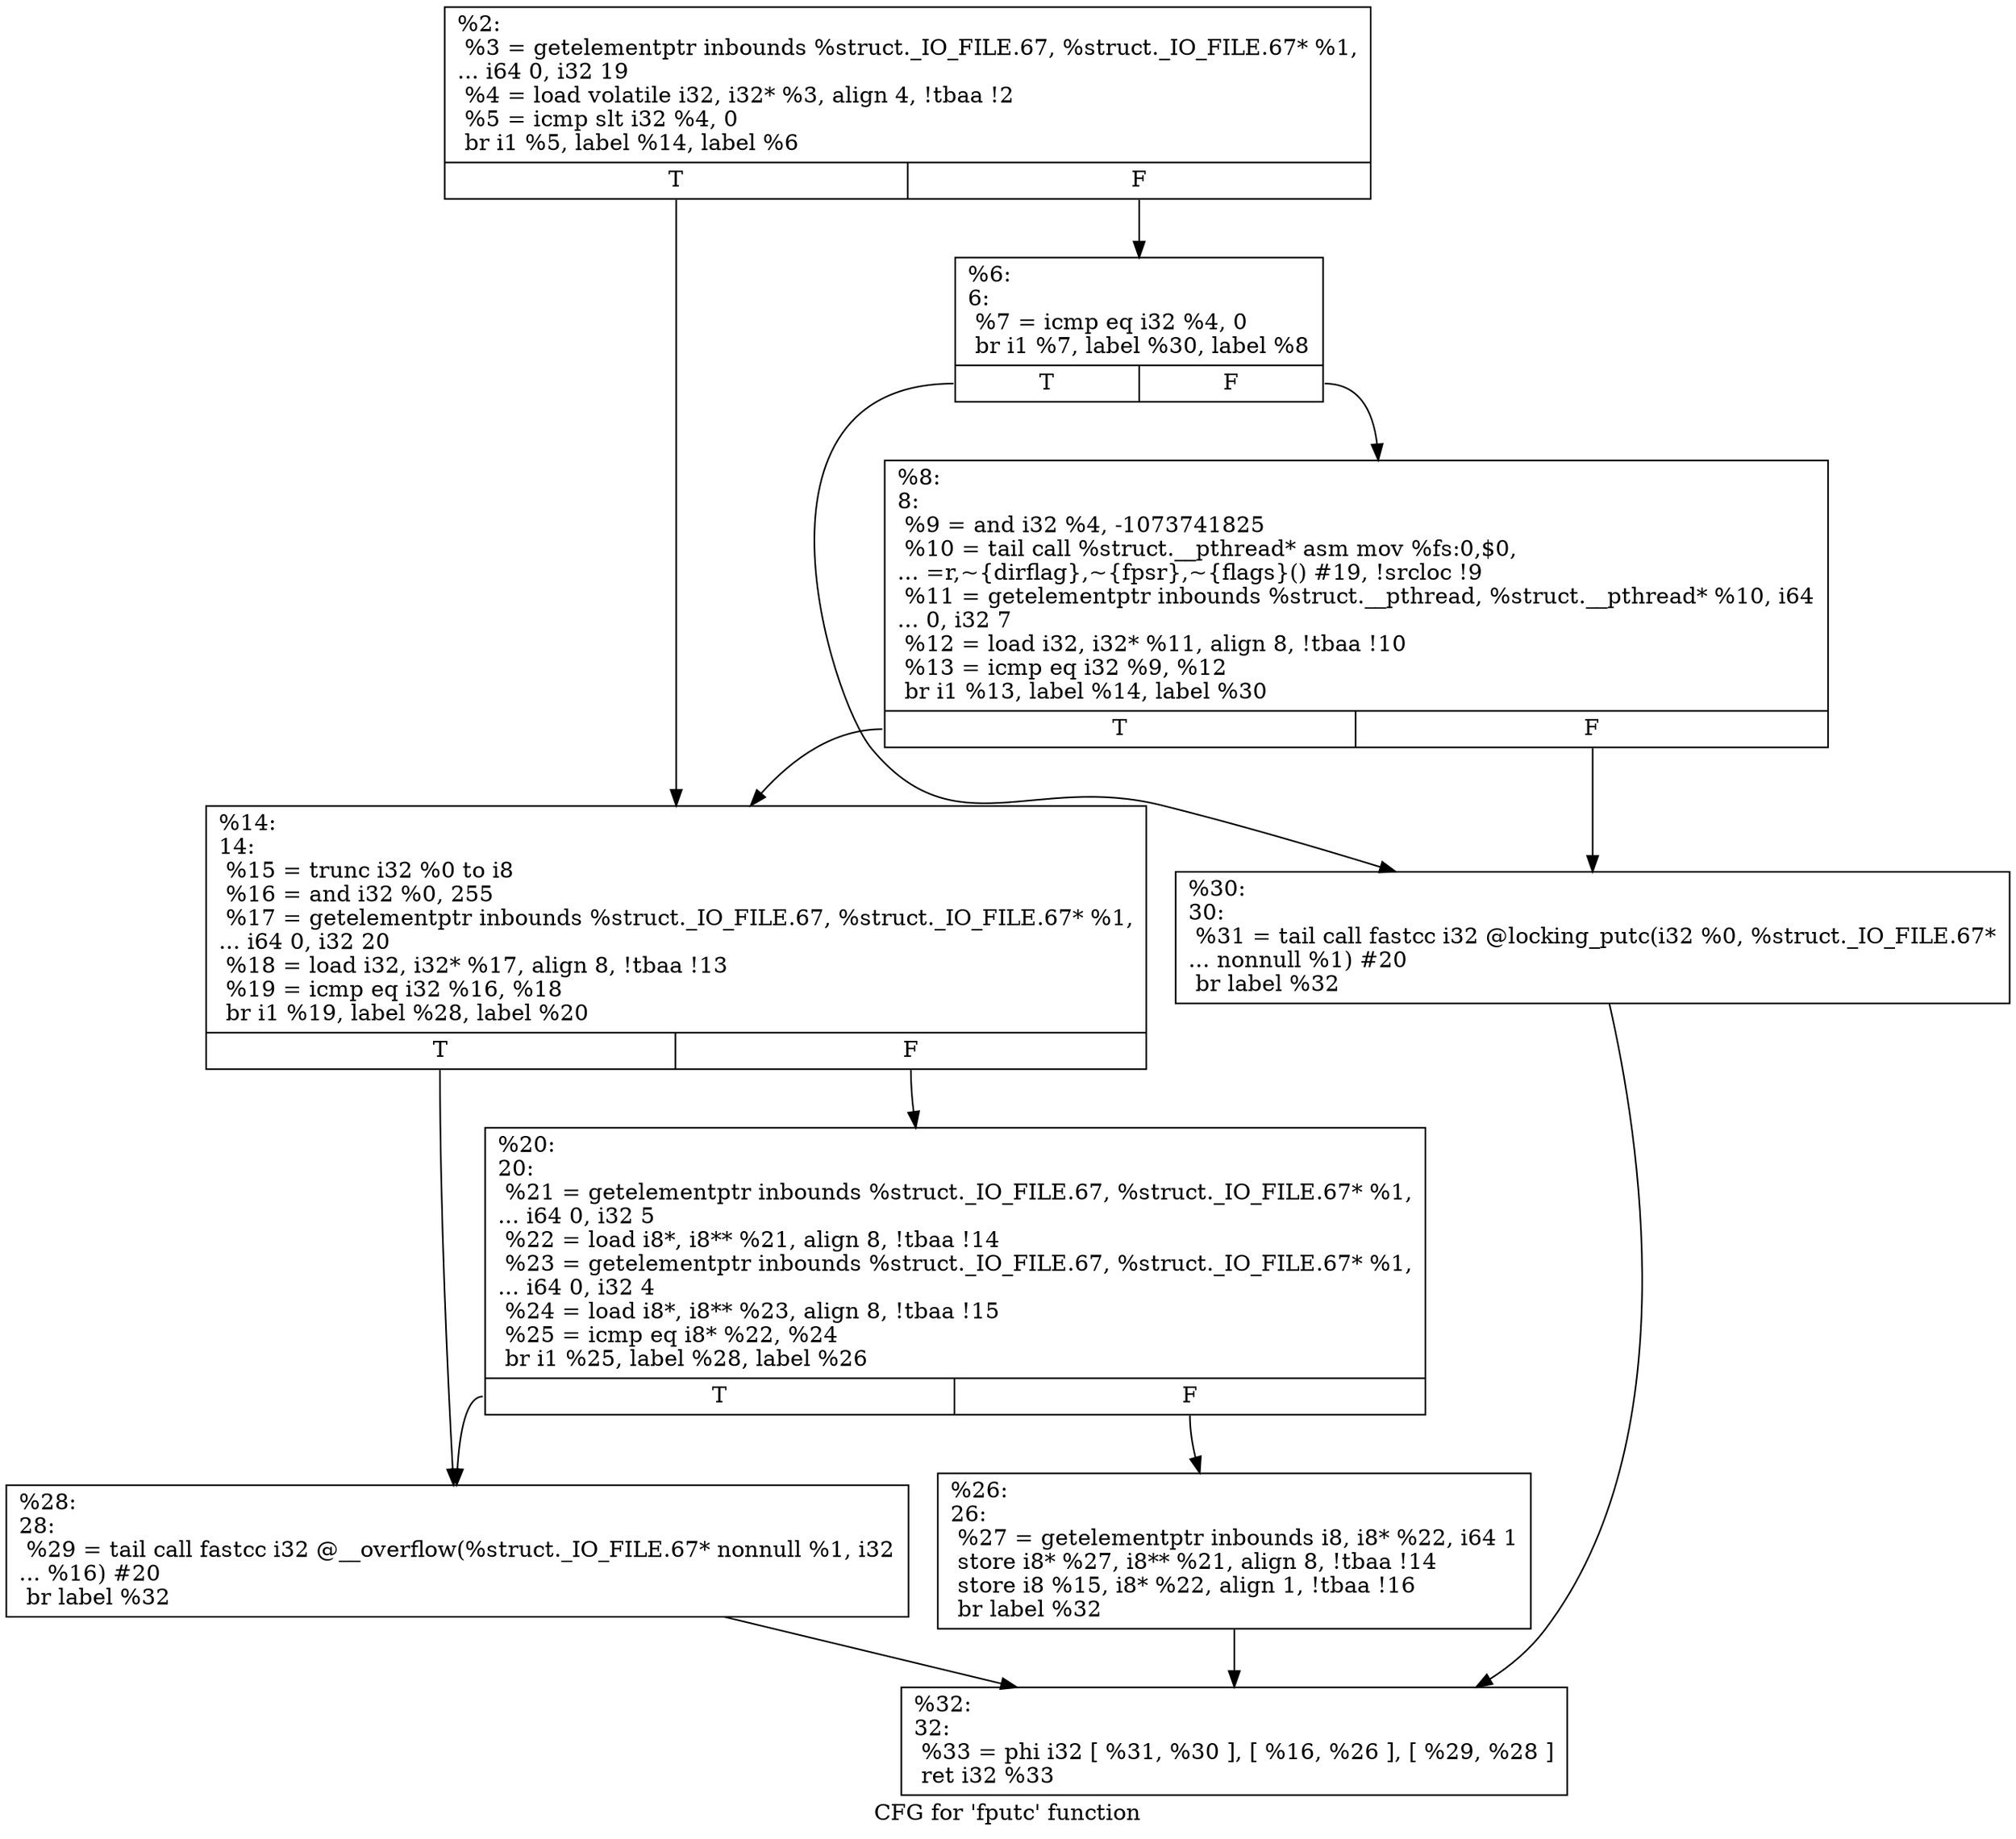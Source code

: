 digraph "CFG for 'fputc' function" {
	label="CFG for 'fputc' function";

	Node0x1fdbe20 [shape=record,label="{%2:\l  %3 = getelementptr inbounds %struct._IO_FILE.67, %struct._IO_FILE.67* %1,\l... i64 0, i32 19\l  %4 = load volatile i32, i32* %3, align 4, !tbaa !2\l  %5 = icmp slt i32 %4, 0\l  br i1 %5, label %14, label %6\l|{<s0>T|<s1>F}}"];
	Node0x1fdbe20:s0 -> Node0x1fdc140;
	Node0x1fdbe20:s1 -> Node0x1fdc0a0;
	Node0x1fdc0a0 [shape=record,label="{%6:\l6:                                                \l  %7 = icmp eq i32 %4, 0\l  br i1 %7, label %30, label %8\l|{<s0>T|<s1>F}}"];
	Node0x1fdc0a0:s0 -> Node0x1fdc280;
	Node0x1fdc0a0:s1 -> Node0x1fdc0f0;
	Node0x1fdc0f0 [shape=record,label="{%8:\l8:                                                \l  %9 = and i32 %4, -1073741825\l  %10 = tail call %struct.__pthread* asm mov %fs:0,$0,\l... =r,~\{dirflag\},~\{fpsr\},~\{flags\}() #19, !srcloc !9\l  %11 = getelementptr inbounds %struct.__pthread, %struct.__pthread* %10, i64\l... 0, i32 7\l  %12 = load i32, i32* %11, align 8, !tbaa !10\l  %13 = icmp eq i32 %9, %12\l  br i1 %13, label %14, label %30\l|{<s0>T|<s1>F}}"];
	Node0x1fdc0f0:s0 -> Node0x1fdc140;
	Node0x1fdc0f0:s1 -> Node0x1fdc280;
	Node0x1fdc140 [shape=record,label="{%14:\l14:                                               \l  %15 = trunc i32 %0 to i8\l  %16 = and i32 %0, 255\l  %17 = getelementptr inbounds %struct._IO_FILE.67, %struct._IO_FILE.67* %1,\l... i64 0, i32 20\l  %18 = load i32, i32* %17, align 8, !tbaa !13\l  %19 = icmp eq i32 %16, %18\l  br i1 %19, label %28, label %20\l|{<s0>T|<s1>F}}"];
	Node0x1fdc140:s0 -> Node0x1fdc230;
	Node0x1fdc140:s1 -> Node0x1fdc190;
	Node0x1fdc190 [shape=record,label="{%20:\l20:                                               \l  %21 = getelementptr inbounds %struct._IO_FILE.67, %struct._IO_FILE.67* %1,\l... i64 0, i32 5\l  %22 = load i8*, i8** %21, align 8, !tbaa !14\l  %23 = getelementptr inbounds %struct._IO_FILE.67, %struct._IO_FILE.67* %1,\l... i64 0, i32 4\l  %24 = load i8*, i8** %23, align 8, !tbaa !15\l  %25 = icmp eq i8* %22, %24\l  br i1 %25, label %28, label %26\l|{<s0>T|<s1>F}}"];
	Node0x1fdc190:s0 -> Node0x1fdc230;
	Node0x1fdc190:s1 -> Node0x1fdc1e0;
	Node0x1fdc1e0 [shape=record,label="{%26:\l26:                                               \l  %27 = getelementptr inbounds i8, i8* %22, i64 1\l  store i8* %27, i8** %21, align 8, !tbaa !14\l  store i8 %15, i8* %22, align 1, !tbaa !16\l  br label %32\l}"];
	Node0x1fdc1e0 -> Node0x1fdc2d0;
	Node0x1fdc230 [shape=record,label="{%28:\l28:                                               \l  %29 = tail call fastcc i32 @__overflow(%struct._IO_FILE.67* nonnull %1, i32\l... %16) #20\l  br label %32\l}"];
	Node0x1fdc230 -> Node0x1fdc2d0;
	Node0x1fdc280 [shape=record,label="{%30:\l30:                                               \l  %31 = tail call fastcc i32 @locking_putc(i32 %0, %struct._IO_FILE.67*\l... nonnull %1) #20\l  br label %32\l}"];
	Node0x1fdc280 -> Node0x1fdc2d0;
	Node0x1fdc2d0 [shape=record,label="{%32:\l32:                                               \l  %33 = phi i32 [ %31, %30 ], [ %16, %26 ], [ %29, %28 ]\l  ret i32 %33\l}"];
}
